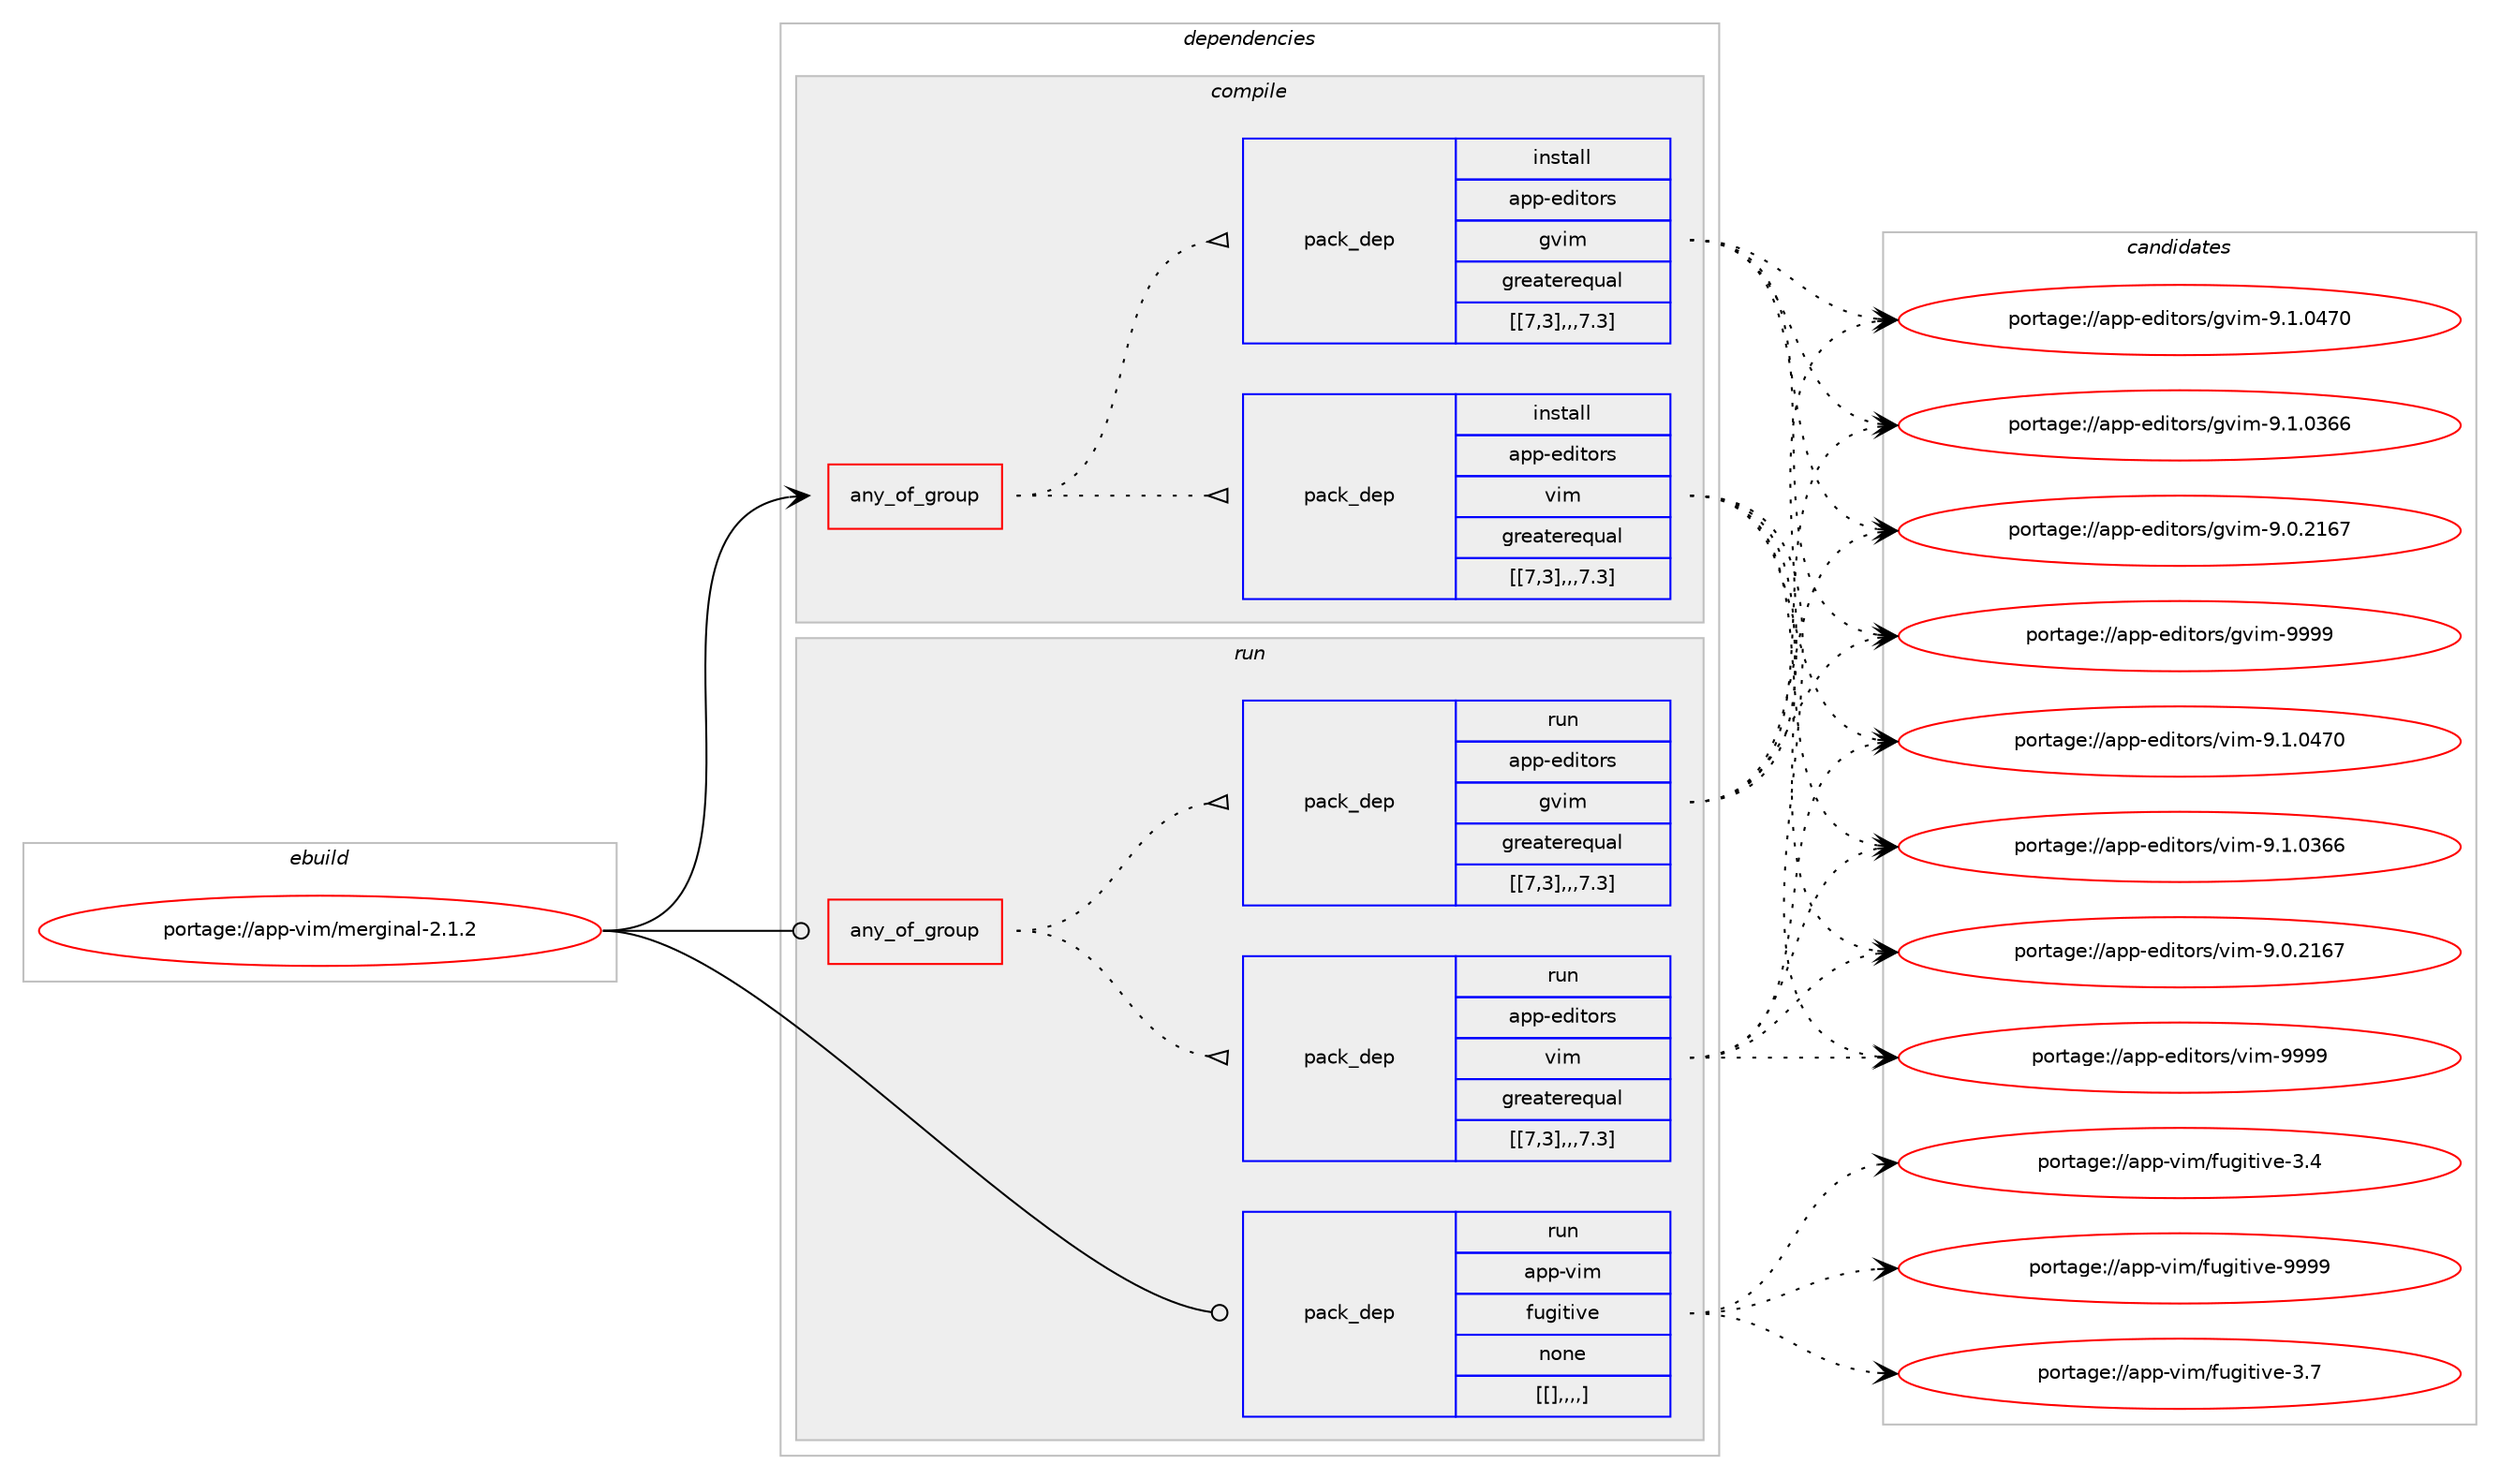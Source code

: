 digraph prolog {

# *************
# Graph options
# *************

newrank=true;
concentrate=true;
compound=true;
graph [rankdir=LR,fontname=Helvetica,fontsize=10,ranksep=1.5];#, ranksep=2.5, nodesep=0.2];
edge  [arrowhead=vee];
node  [fontname=Helvetica,fontsize=10];

# **********
# The ebuild
# **********

subgraph cluster_leftcol {
color=gray;
label=<<i>ebuild</i>>;
id [label="portage://app-vim/merginal-2.1.2", color=red, width=4, href="../app-vim/merginal-2.1.2.svg"];
}

# ****************
# The dependencies
# ****************

subgraph cluster_midcol {
color=gray;
label=<<i>dependencies</i>>;
subgraph cluster_compile {
fillcolor="#eeeeee";
style=filled;
label=<<i>compile</i>>;
subgraph any643 {
dependency61652 [label=<<TABLE BORDER="0" CELLBORDER="1" CELLSPACING="0" CELLPADDING="4"><TR><TD CELLPADDING="10">any_of_group</TD></TR></TABLE>>, shape=none, color=red];subgraph pack44478 {
dependency61653 [label=<<TABLE BORDER="0" CELLBORDER="1" CELLSPACING="0" CELLPADDING="4" WIDTH="220"><TR><TD ROWSPAN="6" CELLPADDING="30">pack_dep</TD></TR><TR><TD WIDTH="110">install</TD></TR><TR><TD>app-editors</TD></TR><TR><TD>vim</TD></TR><TR><TD>greaterequal</TD></TR><TR><TD>[[7,3],,,7.3]</TD></TR></TABLE>>, shape=none, color=blue];
}
dependency61652:e -> dependency61653:w [weight=20,style="dotted",arrowhead="oinv"];
subgraph pack44479 {
dependency61654 [label=<<TABLE BORDER="0" CELLBORDER="1" CELLSPACING="0" CELLPADDING="4" WIDTH="220"><TR><TD ROWSPAN="6" CELLPADDING="30">pack_dep</TD></TR><TR><TD WIDTH="110">install</TD></TR><TR><TD>app-editors</TD></TR><TR><TD>gvim</TD></TR><TR><TD>greaterequal</TD></TR><TR><TD>[[7,3],,,7.3]</TD></TR></TABLE>>, shape=none, color=blue];
}
dependency61652:e -> dependency61654:w [weight=20,style="dotted",arrowhead="oinv"];
}
id:e -> dependency61652:w [weight=20,style="solid",arrowhead="vee"];
}
subgraph cluster_compileandrun {
fillcolor="#eeeeee";
style=filled;
label=<<i>compile and run</i>>;
}
subgraph cluster_run {
fillcolor="#eeeeee";
style=filled;
label=<<i>run</i>>;
subgraph any644 {
dependency61655 [label=<<TABLE BORDER="0" CELLBORDER="1" CELLSPACING="0" CELLPADDING="4"><TR><TD CELLPADDING="10">any_of_group</TD></TR></TABLE>>, shape=none, color=red];subgraph pack44480 {
dependency61656 [label=<<TABLE BORDER="0" CELLBORDER="1" CELLSPACING="0" CELLPADDING="4" WIDTH="220"><TR><TD ROWSPAN="6" CELLPADDING="30">pack_dep</TD></TR><TR><TD WIDTH="110">run</TD></TR><TR><TD>app-editors</TD></TR><TR><TD>vim</TD></TR><TR><TD>greaterequal</TD></TR><TR><TD>[[7,3],,,7.3]</TD></TR></TABLE>>, shape=none, color=blue];
}
dependency61655:e -> dependency61656:w [weight=20,style="dotted",arrowhead="oinv"];
subgraph pack44481 {
dependency61657 [label=<<TABLE BORDER="0" CELLBORDER="1" CELLSPACING="0" CELLPADDING="4" WIDTH="220"><TR><TD ROWSPAN="6" CELLPADDING="30">pack_dep</TD></TR><TR><TD WIDTH="110">run</TD></TR><TR><TD>app-editors</TD></TR><TR><TD>gvim</TD></TR><TR><TD>greaterequal</TD></TR><TR><TD>[[7,3],,,7.3]</TD></TR></TABLE>>, shape=none, color=blue];
}
dependency61655:e -> dependency61657:w [weight=20,style="dotted",arrowhead="oinv"];
}
id:e -> dependency61655:w [weight=20,style="solid",arrowhead="odot"];
subgraph pack44482 {
dependency61658 [label=<<TABLE BORDER="0" CELLBORDER="1" CELLSPACING="0" CELLPADDING="4" WIDTH="220"><TR><TD ROWSPAN="6" CELLPADDING="30">pack_dep</TD></TR><TR><TD WIDTH="110">run</TD></TR><TR><TD>app-vim</TD></TR><TR><TD>fugitive</TD></TR><TR><TD>none</TD></TR><TR><TD>[[],,,,]</TD></TR></TABLE>>, shape=none, color=blue];
}
id:e -> dependency61658:w [weight=20,style="solid",arrowhead="odot"];
}
}

# **************
# The candidates
# **************

subgraph cluster_choices {
rank=same;
color=gray;
label=<<i>candidates</i>>;

subgraph choice44478 {
color=black;
nodesep=1;
choice9711211245101100105116111114115471181051094557575757 [label="portage://app-editors/vim-9999", color=red, width=4,href="../app-editors/vim-9999.svg"];
choice971121124510110010511611111411547118105109455746494648525548 [label="portage://app-editors/vim-9.1.0470", color=red, width=4,href="../app-editors/vim-9.1.0470.svg"];
choice971121124510110010511611111411547118105109455746494648515454 [label="portage://app-editors/vim-9.1.0366", color=red, width=4,href="../app-editors/vim-9.1.0366.svg"];
choice971121124510110010511611111411547118105109455746484650495455 [label="portage://app-editors/vim-9.0.2167", color=red, width=4,href="../app-editors/vim-9.0.2167.svg"];
dependency61653:e -> choice9711211245101100105116111114115471181051094557575757:w [style=dotted,weight="100"];
dependency61653:e -> choice971121124510110010511611111411547118105109455746494648525548:w [style=dotted,weight="100"];
dependency61653:e -> choice971121124510110010511611111411547118105109455746494648515454:w [style=dotted,weight="100"];
dependency61653:e -> choice971121124510110010511611111411547118105109455746484650495455:w [style=dotted,weight="100"];
}
subgraph choice44479 {
color=black;
nodesep=1;
choice9711211245101100105116111114115471031181051094557575757 [label="portage://app-editors/gvim-9999", color=red, width=4,href="../app-editors/gvim-9999.svg"];
choice971121124510110010511611111411547103118105109455746494648525548 [label="portage://app-editors/gvim-9.1.0470", color=red, width=4,href="../app-editors/gvim-9.1.0470.svg"];
choice971121124510110010511611111411547103118105109455746494648515454 [label="portage://app-editors/gvim-9.1.0366", color=red, width=4,href="../app-editors/gvim-9.1.0366.svg"];
choice971121124510110010511611111411547103118105109455746484650495455 [label="portage://app-editors/gvim-9.0.2167", color=red, width=4,href="../app-editors/gvim-9.0.2167.svg"];
dependency61654:e -> choice9711211245101100105116111114115471031181051094557575757:w [style=dotted,weight="100"];
dependency61654:e -> choice971121124510110010511611111411547103118105109455746494648525548:w [style=dotted,weight="100"];
dependency61654:e -> choice971121124510110010511611111411547103118105109455746494648515454:w [style=dotted,weight="100"];
dependency61654:e -> choice971121124510110010511611111411547103118105109455746484650495455:w [style=dotted,weight="100"];
}
subgraph choice44480 {
color=black;
nodesep=1;
choice9711211245101100105116111114115471181051094557575757 [label="portage://app-editors/vim-9999", color=red, width=4,href="../app-editors/vim-9999.svg"];
choice971121124510110010511611111411547118105109455746494648525548 [label="portage://app-editors/vim-9.1.0470", color=red, width=4,href="../app-editors/vim-9.1.0470.svg"];
choice971121124510110010511611111411547118105109455746494648515454 [label="portage://app-editors/vim-9.1.0366", color=red, width=4,href="../app-editors/vim-9.1.0366.svg"];
choice971121124510110010511611111411547118105109455746484650495455 [label="portage://app-editors/vim-9.0.2167", color=red, width=4,href="../app-editors/vim-9.0.2167.svg"];
dependency61656:e -> choice9711211245101100105116111114115471181051094557575757:w [style=dotted,weight="100"];
dependency61656:e -> choice971121124510110010511611111411547118105109455746494648525548:w [style=dotted,weight="100"];
dependency61656:e -> choice971121124510110010511611111411547118105109455746494648515454:w [style=dotted,weight="100"];
dependency61656:e -> choice971121124510110010511611111411547118105109455746484650495455:w [style=dotted,weight="100"];
}
subgraph choice44481 {
color=black;
nodesep=1;
choice9711211245101100105116111114115471031181051094557575757 [label="portage://app-editors/gvim-9999", color=red, width=4,href="../app-editors/gvim-9999.svg"];
choice971121124510110010511611111411547103118105109455746494648525548 [label="portage://app-editors/gvim-9.1.0470", color=red, width=4,href="../app-editors/gvim-9.1.0470.svg"];
choice971121124510110010511611111411547103118105109455746494648515454 [label="portage://app-editors/gvim-9.1.0366", color=red, width=4,href="../app-editors/gvim-9.1.0366.svg"];
choice971121124510110010511611111411547103118105109455746484650495455 [label="portage://app-editors/gvim-9.0.2167", color=red, width=4,href="../app-editors/gvim-9.0.2167.svg"];
dependency61657:e -> choice9711211245101100105116111114115471031181051094557575757:w [style=dotted,weight="100"];
dependency61657:e -> choice971121124510110010511611111411547103118105109455746494648525548:w [style=dotted,weight="100"];
dependency61657:e -> choice971121124510110010511611111411547103118105109455746494648515454:w [style=dotted,weight="100"];
dependency61657:e -> choice971121124510110010511611111411547103118105109455746484650495455:w [style=dotted,weight="100"];
}
subgraph choice44482 {
color=black;
nodesep=1;
choice9711211245118105109471021171031051161051181014557575757 [label="portage://app-vim/fugitive-9999", color=red, width=4,href="../app-vim/fugitive-9999.svg"];
choice97112112451181051094710211710310511610511810145514655 [label="portage://app-vim/fugitive-3.7", color=red, width=4,href="../app-vim/fugitive-3.7.svg"];
choice97112112451181051094710211710310511610511810145514652 [label="portage://app-vim/fugitive-3.4", color=red, width=4,href="../app-vim/fugitive-3.4.svg"];
dependency61658:e -> choice9711211245118105109471021171031051161051181014557575757:w [style=dotted,weight="100"];
dependency61658:e -> choice97112112451181051094710211710310511610511810145514655:w [style=dotted,weight="100"];
dependency61658:e -> choice97112112451181051094710211710310511610511810145514652:w [style=dotted,weight="100"];
}
}

}
